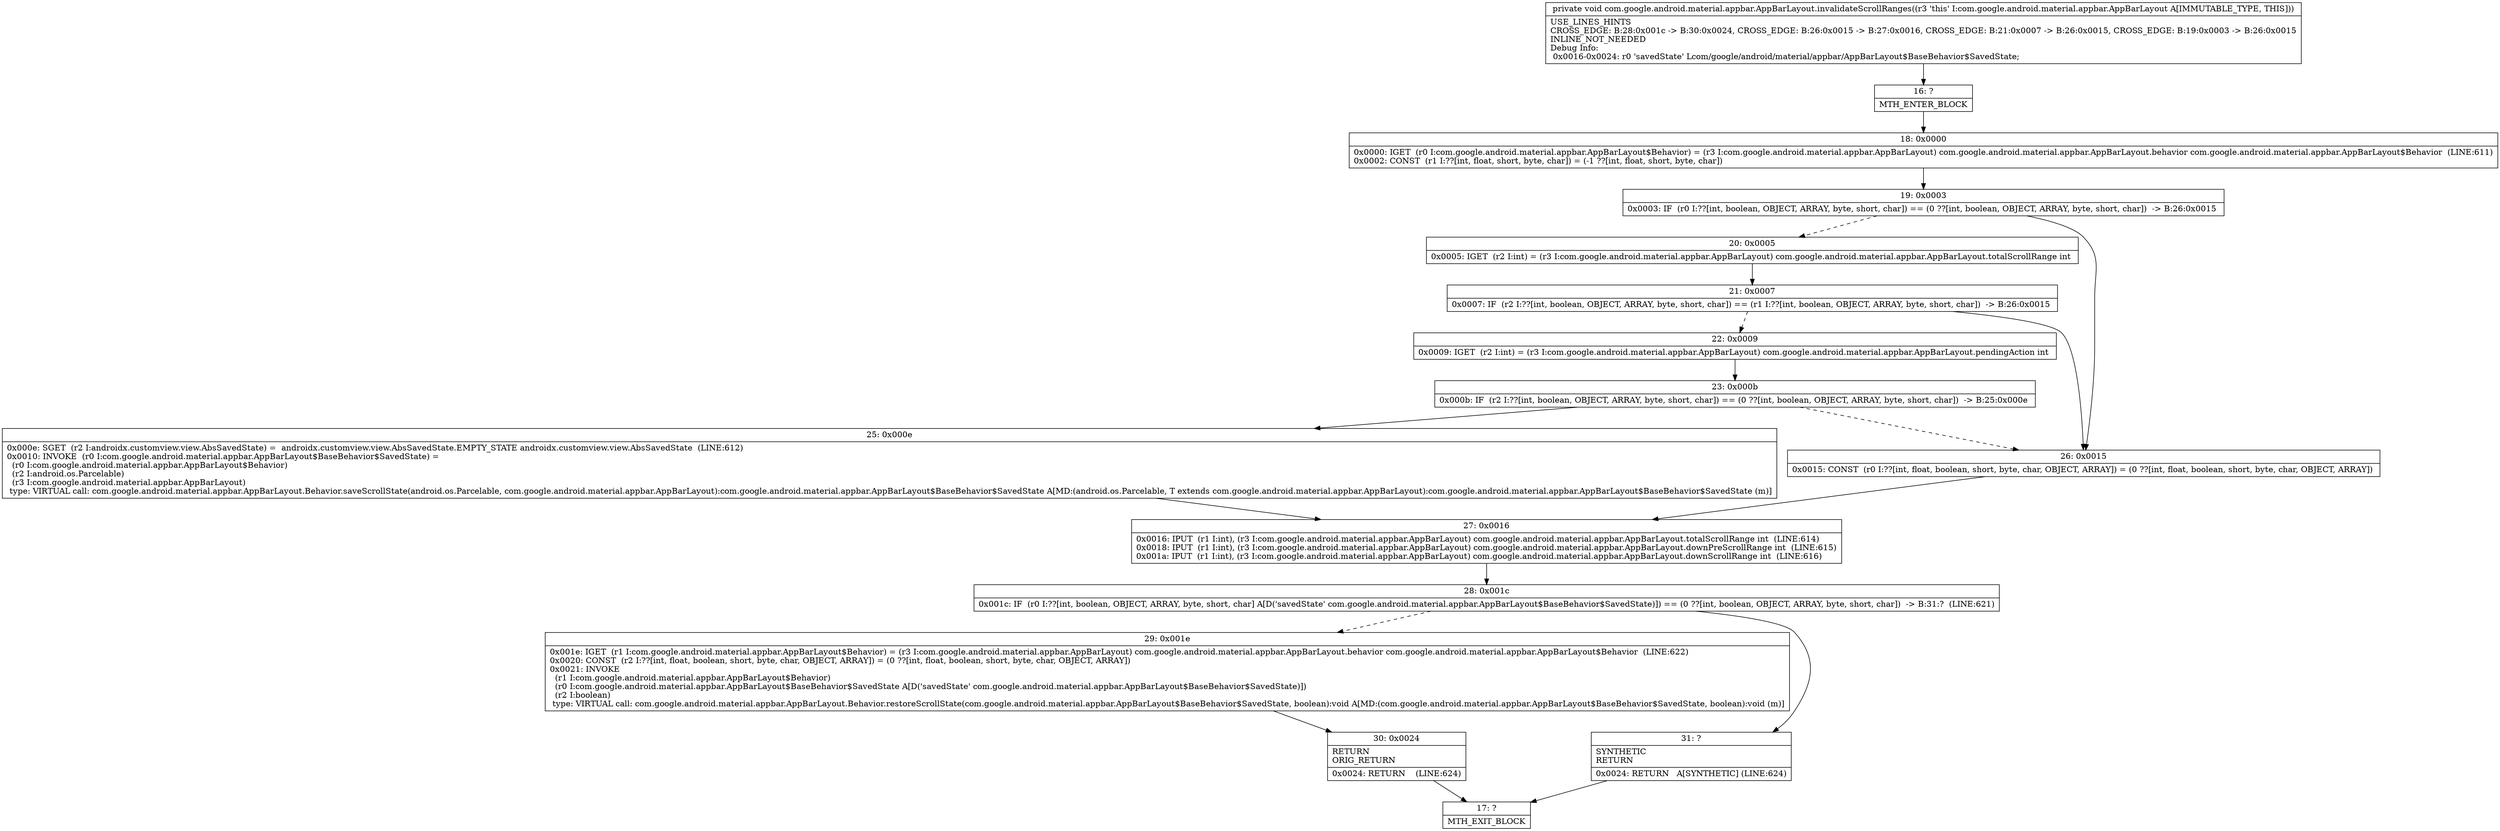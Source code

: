 digraph "CFG forcom.google.android.material.appbar.AppBarLayout.invalidateScrollRanges()V" {
Node_16 [shape=record,label="{16\:\ ?|MTH_ENTER_BLOCK\l}"];
Node_18 [shape=record,label="{18\:\ 0x0000|0x0000: IGET  (r0 I:com.google.android.material.appbar.AppBarLayout$Behavior) = (r3 I:com.google.android.material.appbar.AppBarLayout) com.google.android.material.appbar.AppBarLayout.behavior com.google.android.material.appbar.AppBarLayout$Behavior  (LINE:611)\l0x0002: CONST  (r1 I:??[int, float, short, byte, char]) = (\-1 ??[int, float, short, byte, char]) \l}"];
Node_19 [shape=record,label="{19\:\ 0x0003|0x0003: IF  (r0 I:??[int, boolean, OBJECT, ARRAY, byte, short, char]) == (0 ??[int, boolean, OBJECT, ARRAY, byte, short, char])  \-\> B:26:0x0015 \l}"];
Node_20 [shape=record,label="{20\:\ 0x0005|0x0005: IGET  (r2 I:int) = (r3 I:com.google.android.material.appbar.AppBarLayout) com.google.android.material.appbar.AppBarLayout.totalScrollRange int \l}"];
Node_21 [shape=record,label="{21\:\ 0x0007|0x0007: IF  (r2 I:??[int, boolean, OBJECT, ARRAY, byte, short, char]) == (r1 I:??[int, boolean, OBJECT, ARRAY, byte, short, char])  \-\> B:26:0x0015 \l}"];
Node_22 [shape=record,label="{22\:\ 0x0009|0x0009: IGET  (r2 I:int) = (r3 I:com.google.android.material.appbar.AppBarLayout) com.google.android.material.appbar.AppBarLayout.pendingAction int \l}"];
Node_23 [shape=record,label="{23\:\ 0x000b|0x000b: IF  (r2 I:??[int, boolean, OBJECT, ARRAY, byte, short, char]) == (0 ??[int, boolean, OBJECT, ARRAY, byte, short, char])  \-\> B:25:0x000e \l}"];
Node_25 [shape=record,label="{25\:\ 0x000e|0x000e: SGET  (r2 I:androidx.customview.view.AbsSavedState) =  androidx.customview.view.AbsSavedState.EMPTY_STATE androidx.customview.view.AbsSavedState  (LINE:612)\l0x0010: INVOKE  (r0 I:com.google.android.material.appbar.AppBarLayout$BaseBehavior$SavedState) = \l  (r0 I:com.google.android.material.appbar.AppBarLayout$Behavior)\l  (r2 I:android.os.Parcelable)\l  (r3 I:com.google.android.material.appbar.AppBarLayout)\l type: VIRTUAL call: com.google.android.material.appbar.AppBarLayout.Behavior.saveScrollState(android.os.Parcelable, com.google.android.material.appbar.AppBarLayout):com.google.android.material.appbar.AppBarLayout$BaseBehavior$SavedState A[MD:(android.os.Parcelable, T extends com.google.android.material.appbar.AppBarLayout):com.google.android.material.appbar.AppBarLayout$BaseBehavior$SavedState (m)]\l}"];
Node_27 [shape=record,label="{27\:\ 0x0016|0x0016: IPUT  (r1 I:int), (r3 I:com.google.android.material.appbar.AppBarLayout) com.google.android.material.appbar.AppBarLayout.totalScrollRange int  (LINE:614)\l0x0018: IPUT  (r1 I:int), (r3 I:com.google.android.material.appbar.AppBarLayout) com.google.android.material.appbar.AppBarLayout.downPreScrollRange int  (LINE:615)\l0x001a: IPUT  (r1 I:int), (r3 I:com.google.android.material.appbar.AppBarLayout) com.google.android.material.appbar.AppBarLayout.downScrollRange int  (LINE:616)\l}"];
Node_28 [shape=record,label="{28\:\ 0x001c|0x001c: IF  (r0 I:??[int, boolean, OBJECT, ARRAY, byte, short, char] A[D('savedState' com.google.android.material.appbar.AppBarLayout$BaseBehavior$SavedState)]) == (0 ??[int, boolean, OBJECT, ARRAY, byte, short, char])  \-\> B:31:?  (LINE:621)\l}"];
Node_29 [shape=record,label="{29\:\ 0x001e|0x001e: IGET  (r1 I:com.google.android.material.appbar.AppBarLayout$Behavior) = (r3 I:com.google.android.material.appbar.AppBarLayout) com.google.android.material.appbar.AppBarLayout.behavior com.google.android.material.appbar.AppBarLayout$Behavior  (LINE:622)\l0x0020: CONST  (r2 I:??[int, float, boolean, short, byte, char, OBJECT, ARRAY]) = (0 ??[int, float, boolean, short, byte, char, OBJECT, ARRAY]) \l0x0021: INVOKE  \l  (r1 I:com.google.android.material.appbar.AppBarLayout$Behavior)\l  (r0 I:com.google.android.material.appbar.AppBarLayout$BaseBehavior$SavedState A[D('savedState' com.google.android.material.appbar.AppBarLayout$BaseBehavior$SavedState)])\l  (r2 I:boolean)\l type: VIRTUAL call: com.google.android.material.appbar.AppBarLayout.Behavior.restoreScrollState(com.google.android.material.appbar.AppBarLayout$BaseBehavior$SavedState, boolean):void A[MD:(com.google.android.material.appbar.AppBarLayout$BaseBehavior$SavedState, boolean):void (m)]\l}"];
Node_30 [shape=record,label="{30\:\ 0x0024|RETURN\lORIG_RETURN\l|0x0024: RETURN    (LINE:624)\l}"];
Node_17 [shape=record,label="{17\:\ ?|MTH_EXIT_BLOCK\l}"];
Node_31 [shape=record,label="{31\:\ ?|SYNTHETIC\lRETURN\l|0x0024: RETURN   A[SYNTHETIC] (LINE:624)\l}"];
Node_26 [shape=record,label="{26\:\ 0x0015|0x0015: CONST  (r0 I:??[int, float, boolean, short, byte, char, OBJECT, ARRAY]) = (0 ??[int, float, boolean, short, byte, char, OBJECT, ARRAY]) \l}"];
MethodNode[shape=record,label="{private void com.google.android.material.appbar.AppBarLayout.invalidateScrollRanges((r3 'this' I:com.google.android.material.appbar.AppBarLayout A[IMMUTABLE_TYPE, THIS]))  | USE_LINES_HINTS\lCROSS_EDGE: B:28:0x001c \-\> B:30:0x0024, CROSS_EDGE: B:26:0x0015 \-\> B:27:0x0016, CROSS_EDGE: B:21:0x0007 \-\> B:26:0x0015, CROSS_EDGE: B:19:0x0003 \-\> B:26:0x0015\lINLINE_NOT_NEEDED\lDebug Info:\l  0x0016\-0x0024: r0 'savedState' Lcom\/google\/android\/material\/appbar\/AppBarLayout$BaseBehavior$SavedState;\l}"];
MethodNode -> Node_16;Node_16 -> Node_18;
Node_18 -> Node_19;
Node_19 -> Node_20[style=dashed];
Node_19 -> Node_26;
Node_20 -> Node_21;
Node_21 -> Node_22[style=dashed];
Node_21 -> Node_26;
Node_22 -> Node_23;
Node_23 -> Node_25;
Node_23 -> Node_26[style=dashed];
Node_25 -> Node_27;
Node_27 -> Node_28;
Node_28 -> Node_29[style=dashed];
Node_28 -> Node_31;
Node_29 -> Node_30;
Node_30 -> Node_17;
Node_31 -> Node_17;
Node_26 -> Node_27;
}

